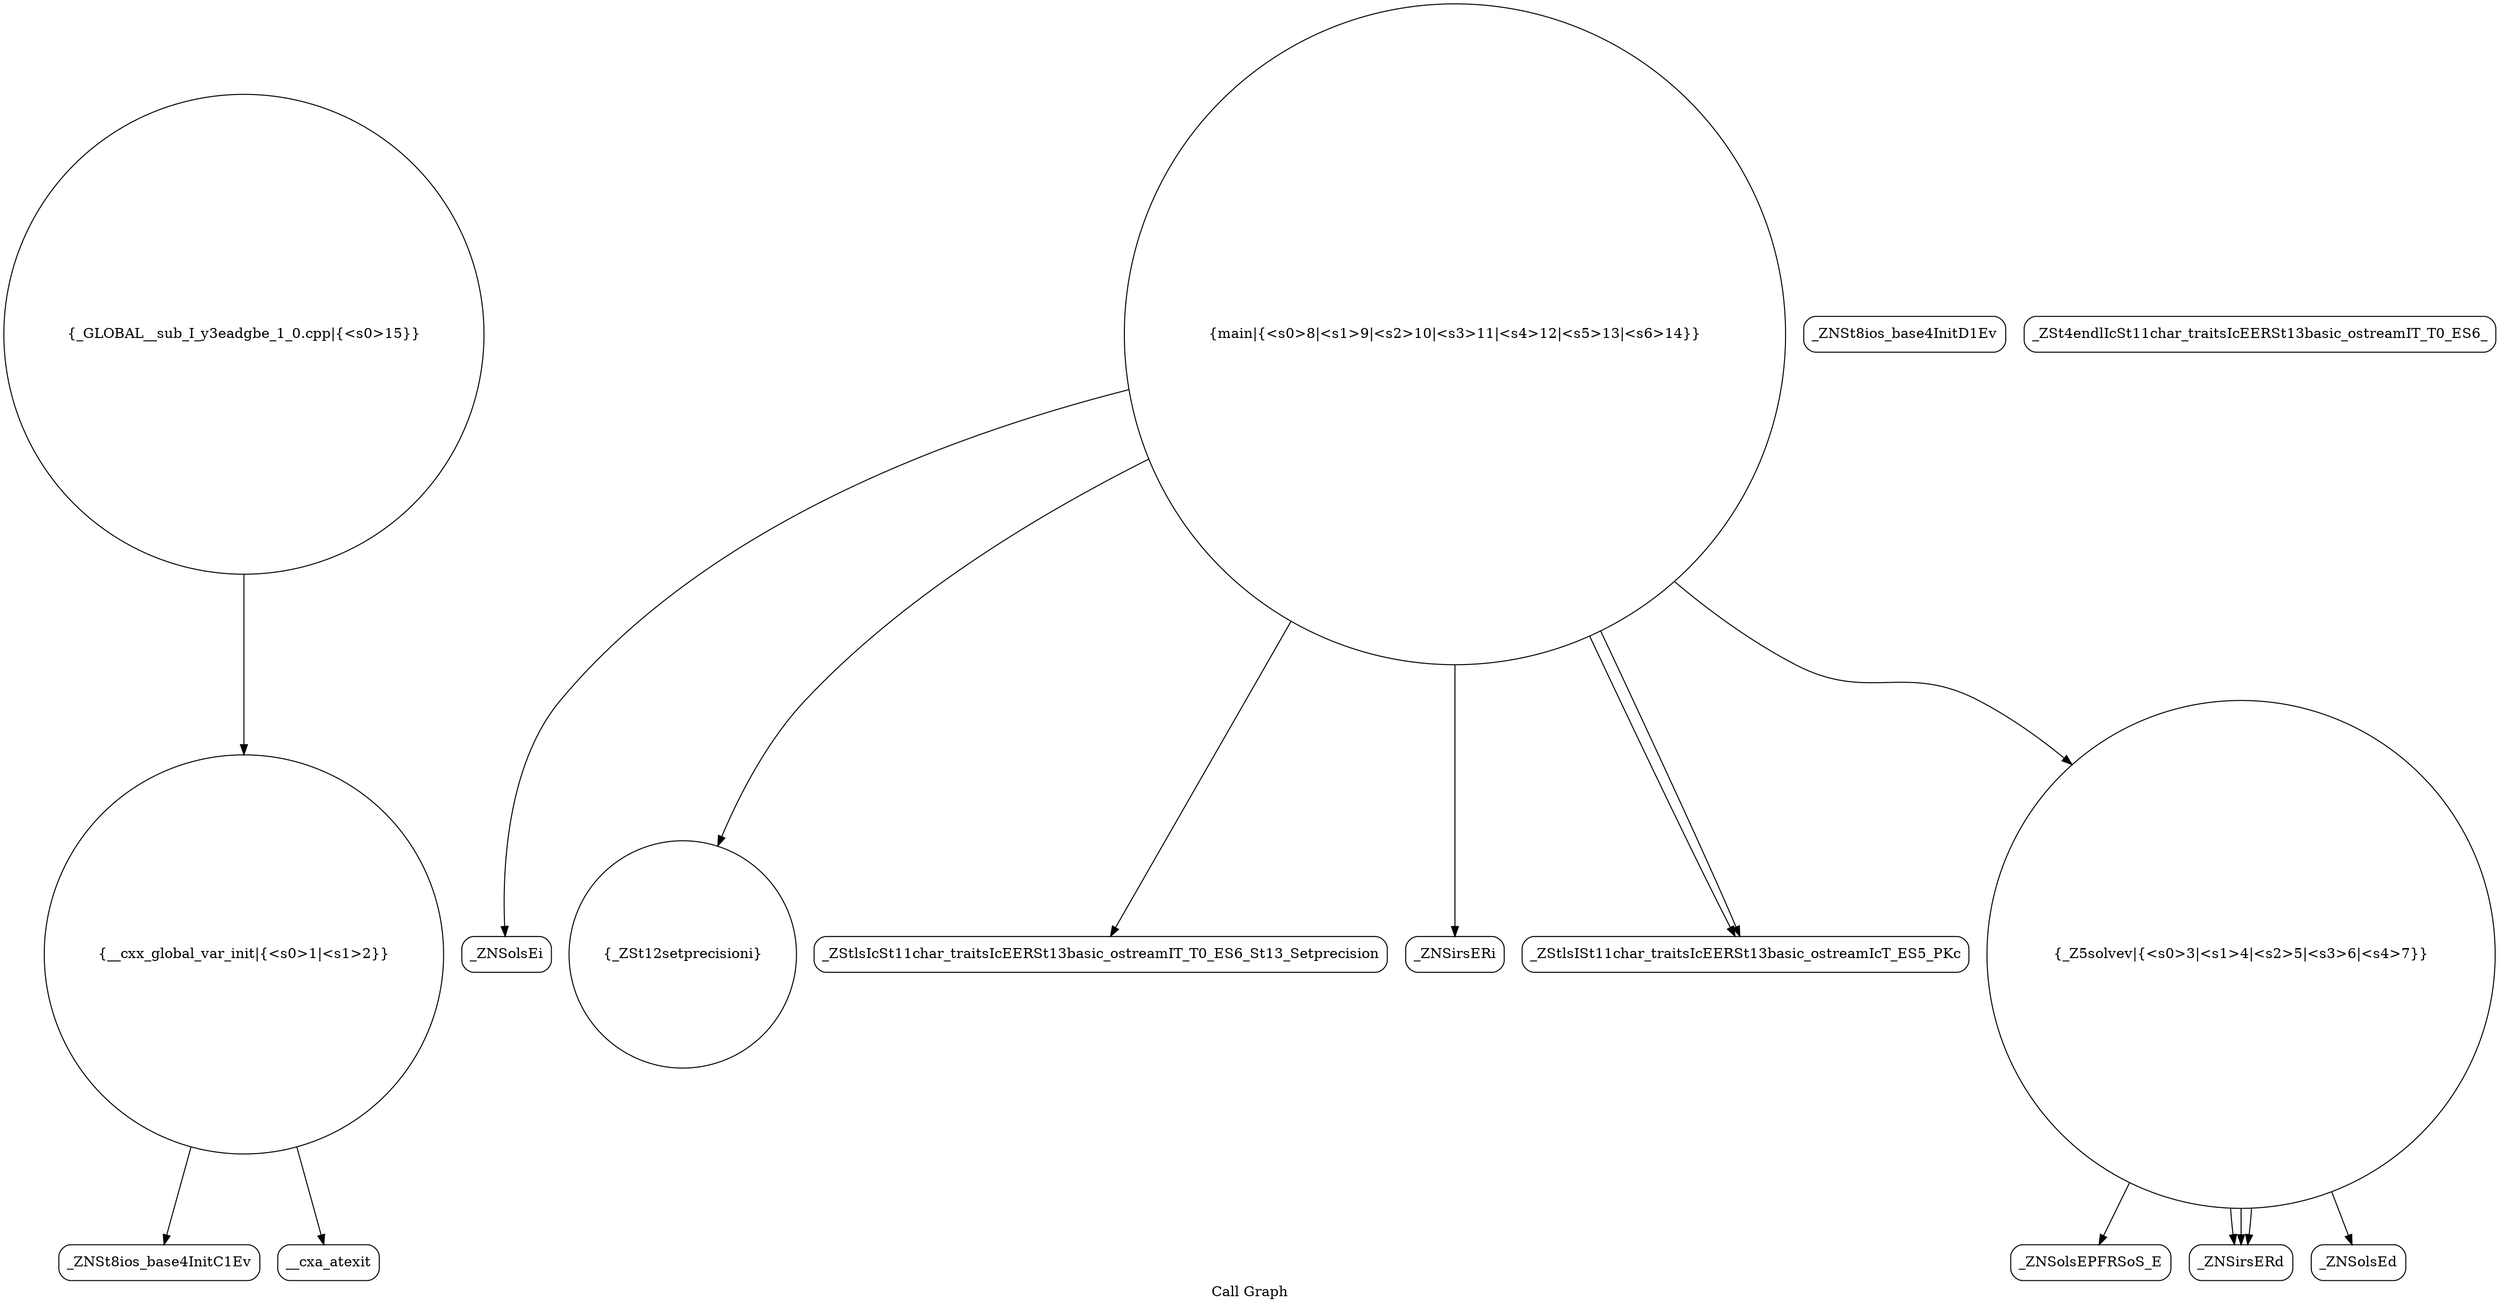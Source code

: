 digraph "Call Graph" {
	label="Call Graph";

	Node0x55feff235e30 [shape=record,shape=circle,label="{__cxx_global_var_init|{<s0>1|<s1>2}}"];
	Node0x55feff235e30:s0 -> Node0x55feff2362c0[color=black];
	Node0x55feff235e30:s1 -> Node0x55feff2363c0[color=black];
	Node0x55feff2365c0 [shape=record,shape=Mrecord,label="{_ZNSolsEPFRSoS_E}"];
	Node0x55feff236940 [shape=record,shape=Mrecord,label="{_ZNSolsEi}"];
	Node0x55feff236340 [shape=record,shape=Mrecord,label="{_ZNSt8ios_base4InitD1Ev}"];
	Node0x55feff2366c0 [shape=record,shape=circle,label="{main|{<s0>8|<s1>9|<s2>10|<s3>11|<s4>12|<s5>13|<s6>14}}"];
	Node0x55feff2366c0:s0 -> Node0x55feff2367c0[color=black];
	Node0x55feff2366c0:s1 -> Node0x55feff236740[color=black];
	Node0x55feff2366c0:s2 -> Node0x55feff236840[color=black];
	Node0x55feff2366c0:s3 -> Node0x55feff2368c0[color=black];
	Node0x55feff2366c0:s4 -> Node0x55feff236940[color=black];
	Node0x55feff2366c0:s5 -> Node0x55feff2368c0[color=black];
	Node0x55feff2366c0:s6 -> Node0x55feff236440[color=black];
	Node0x55feff236440 [shape=record,shape=circle,label="{_Z5solvev|{<s0>3|<s1>4|<s2>5|<s3>6|<s4>7}}"];
	Node0x55feff236440:s0 -> Node0x55feff2364c0[color=black];
	Node0x55feff236440:s1 -> Node0x55feff2364c0[color=black];
	Node0x55feff236440:s2 -> Node0x55feff2364c0[color=black];
	Node0x55feff236440:s3 -> Node0x55feff236540[color=black];
	Node0x55feff236440:s4 -> Node0x55feff2365c0[color=black];
	Node0x55feff2367c0 [shape=record,shape=circle,label="{_ZSt12setprecisioni}"];
	Node0x55feff236540 [shape=record,shape=Mrecord,label="{_ZNSolsEd}"];
	Node0x55feff2368c0 [shape=record,shape=Mrecord,label="{_ZStlsISt11char_traitsIcEERSt13basic_ostreamIcT_ES5_PKc}"];
	Node0x55feff2362c0 [shape=record,shape=Mrecord,label="{_ZNSt8ios_base4InitC1Ev}"];
	Node0x55feff236640 [shape=record,shape=Mrecord,label="{_ZSt4endlIcSt11char_traitsIcEERSt13basic_ostreamIT_T0_ES6_}"];
	Node0x55feff2369c0 [shape=record,shape=circle,label="{_GLOBAL__sub_I_y3eadgbe_1_0.cpp|{<s0>15}}"];
	Node0x55feff2369c0:s0 -> Node0x55feff235e30[color=black];
	Node0x55feff2363c0 [shape=record,shape=Mrecord,label="{__cxa_atexit}"];
	Node0x55feff236740 [shape=record,shape=Mrecord,label="{_ZStlsIcSt11char_traitsIcEERSt13basic_ostreamIT_T0_ES6_St13_Setprecision}"];
	Node0x55feff2364c0 [shape=record,shape=Mrecord,label="{_ZNSirsERd}"];
	Node0x55feff236840 [shape=record,shape=Mrecord,label="{_ZNSirsERi}"];
}
